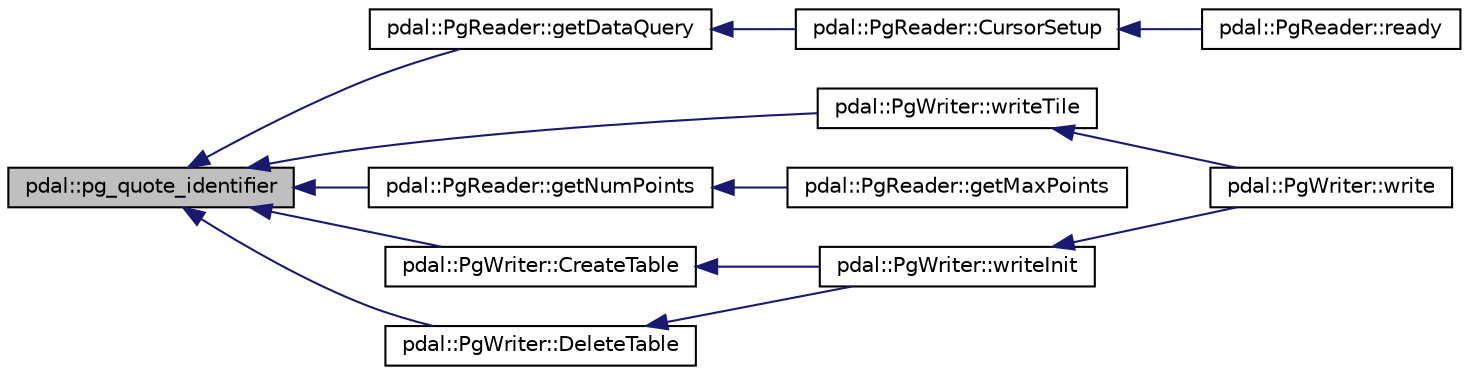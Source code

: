 digraph "pdal::pg_quote_identifier"
{
  edge [fontname="Helvetica",fontsize="10",labelfontname="Helvetica",labelfontsize="10"];
  node [fontname="Helvetica",fontsize="10",shape=record];
  rankdir="LR";
  Node1 [label="pdal::pg_quote_identifier",height=0.2,width=0.4,color="black", fillcolor="grey75", style="filled", fontcolor="black"];
  Node1 -> Node2 [dir="back",color="midnightblue",fontsize="10",style="solid",fontname="Helvetica"];
  Node2 [label="pdal::PgWriter::CreateTable",height=0.2,width=0.4,color="black", fillcolor="white", style="filled",URL="$classpdal_1_1PgWriter.html#a4e7df4a069d1c5d1e7df26c8a9472ffd"];
  Node2 -> Node3 [dir="back",color="midnightblue",fontsize="10",style="solid",fontname="Helvetica"];
  Node3 [label="pdal::PgWriter::writeInit",height=0.2,width=0.4,color="black", fillcolor="white", style="filled",URL="$classpdal_1_1PgWriter.html#a533424111db08989e4d3a670e9db884f"];
  Node3 -> Node4 [dir="back",color="midnightblue",fontsize="10",style="solid",fontname="Helvetica"];
  Node4 [label="pdal::PgWriter::write",height=0.2,width=0.4,color="black", fillcolor="white", style="filled",URL="$classpdal_1_1PgWriter.html#a75d2fa0130cb17470e69425c0b866635"];
  Node1 -> Node5 [dir="back",color="midnightblue",fontsize="10",style="solid",fontname="Helvetica"];
  Node5 [label="pdal::PgWriter::DeleteTable",height=0.2,width=0.4,color="black", fillcolor="white", style="filled",URL="$classpdal_1_1PgWriter.html#a3e4c45acd456ff4f9a24510c6ab79088"];
  Node5 -> Node3 [dir="back",color="midnightblue",fontsize="10",style="solid",fontname="Helvetica"];
  Node1 -> Node6 [dir="back",color="midnightblue",fontsize="10",style="solid",fontname="Helvetica"];
  Node6 [label="pdal::PgReader::getDataQuery",height=0.2,width=0.4,color="black", fillcolor="white", style="filled",URL="$classpdal_1_1PgReader.html#aef8bf617afc5251372f7c0986c87bbc0"];
  Node6 -> Node7 [dir="back",color="midnightblue",fontsize="10",style="solid",fontname="Helvetica"];
  Node7 [label="pdal::PgReader::CursorSetup",height=0.2,width=0.4,color="black", fillcolor="white", style="filled",URL="$classpdal_1_1PgReader.html#a3b72f380cedc08e711303327b035f2b4"];
  Node7 -> Node8 [dir="back",color="midnightblue",fontsize="10",style="solid",fontname="Helvetica"];
  Node8 [label="pdal::PgReader::ready",height=0.2,width=0.4,color="black", fillcolor="white", style="filled",URL="$classpdal_1_1PgReader.html#a424db4017acb3ad0b17ceba1003f196f"];
  Node1 -> Node9 [dir="back",color="midnightblue",fontsize="10",style="solid",fontname="Helvetica"];
  Node9 [label="pdal::PgReader::getNumPoints",height=0.2,width=0.4,color="black", fillcolor="white", style="filled",URL="$classpdal_1_1PgReader.html#a59b7c2c5824978bf95143c00db142eca"];
  Node9 -> Node10 [dir="back",color="midnightblue",fontsize="10",style="solid",fontname="Helvetica"];
  Node10 [label="pdal::PgReader::getMaxPoints",height=0.2,width=0.4,color="black", fillcolor="white", style="filled",URL="$classpdal_1_1PgReader.html#afbcd11b4527260ff8744e96829a6f2be"];
  Node1 -> Node11 [dir="back",color="midnightblue",fontsize="10",style="solid",fontname="Helvetica"];
  Node11 [label="pdal::PgWriter::writeTile",height=0.2,width=0.4,color="black", fillcolor="white", style="filled",URL="$classpdal_1_1PgWriter.html#a2dcd008f6d9eedb97a9fc2716347db84"];
  Node11 -> Node4 [dir="back",color="midnightblue",fontsize="10",style="solid",fontname="Helvetica"];
}
